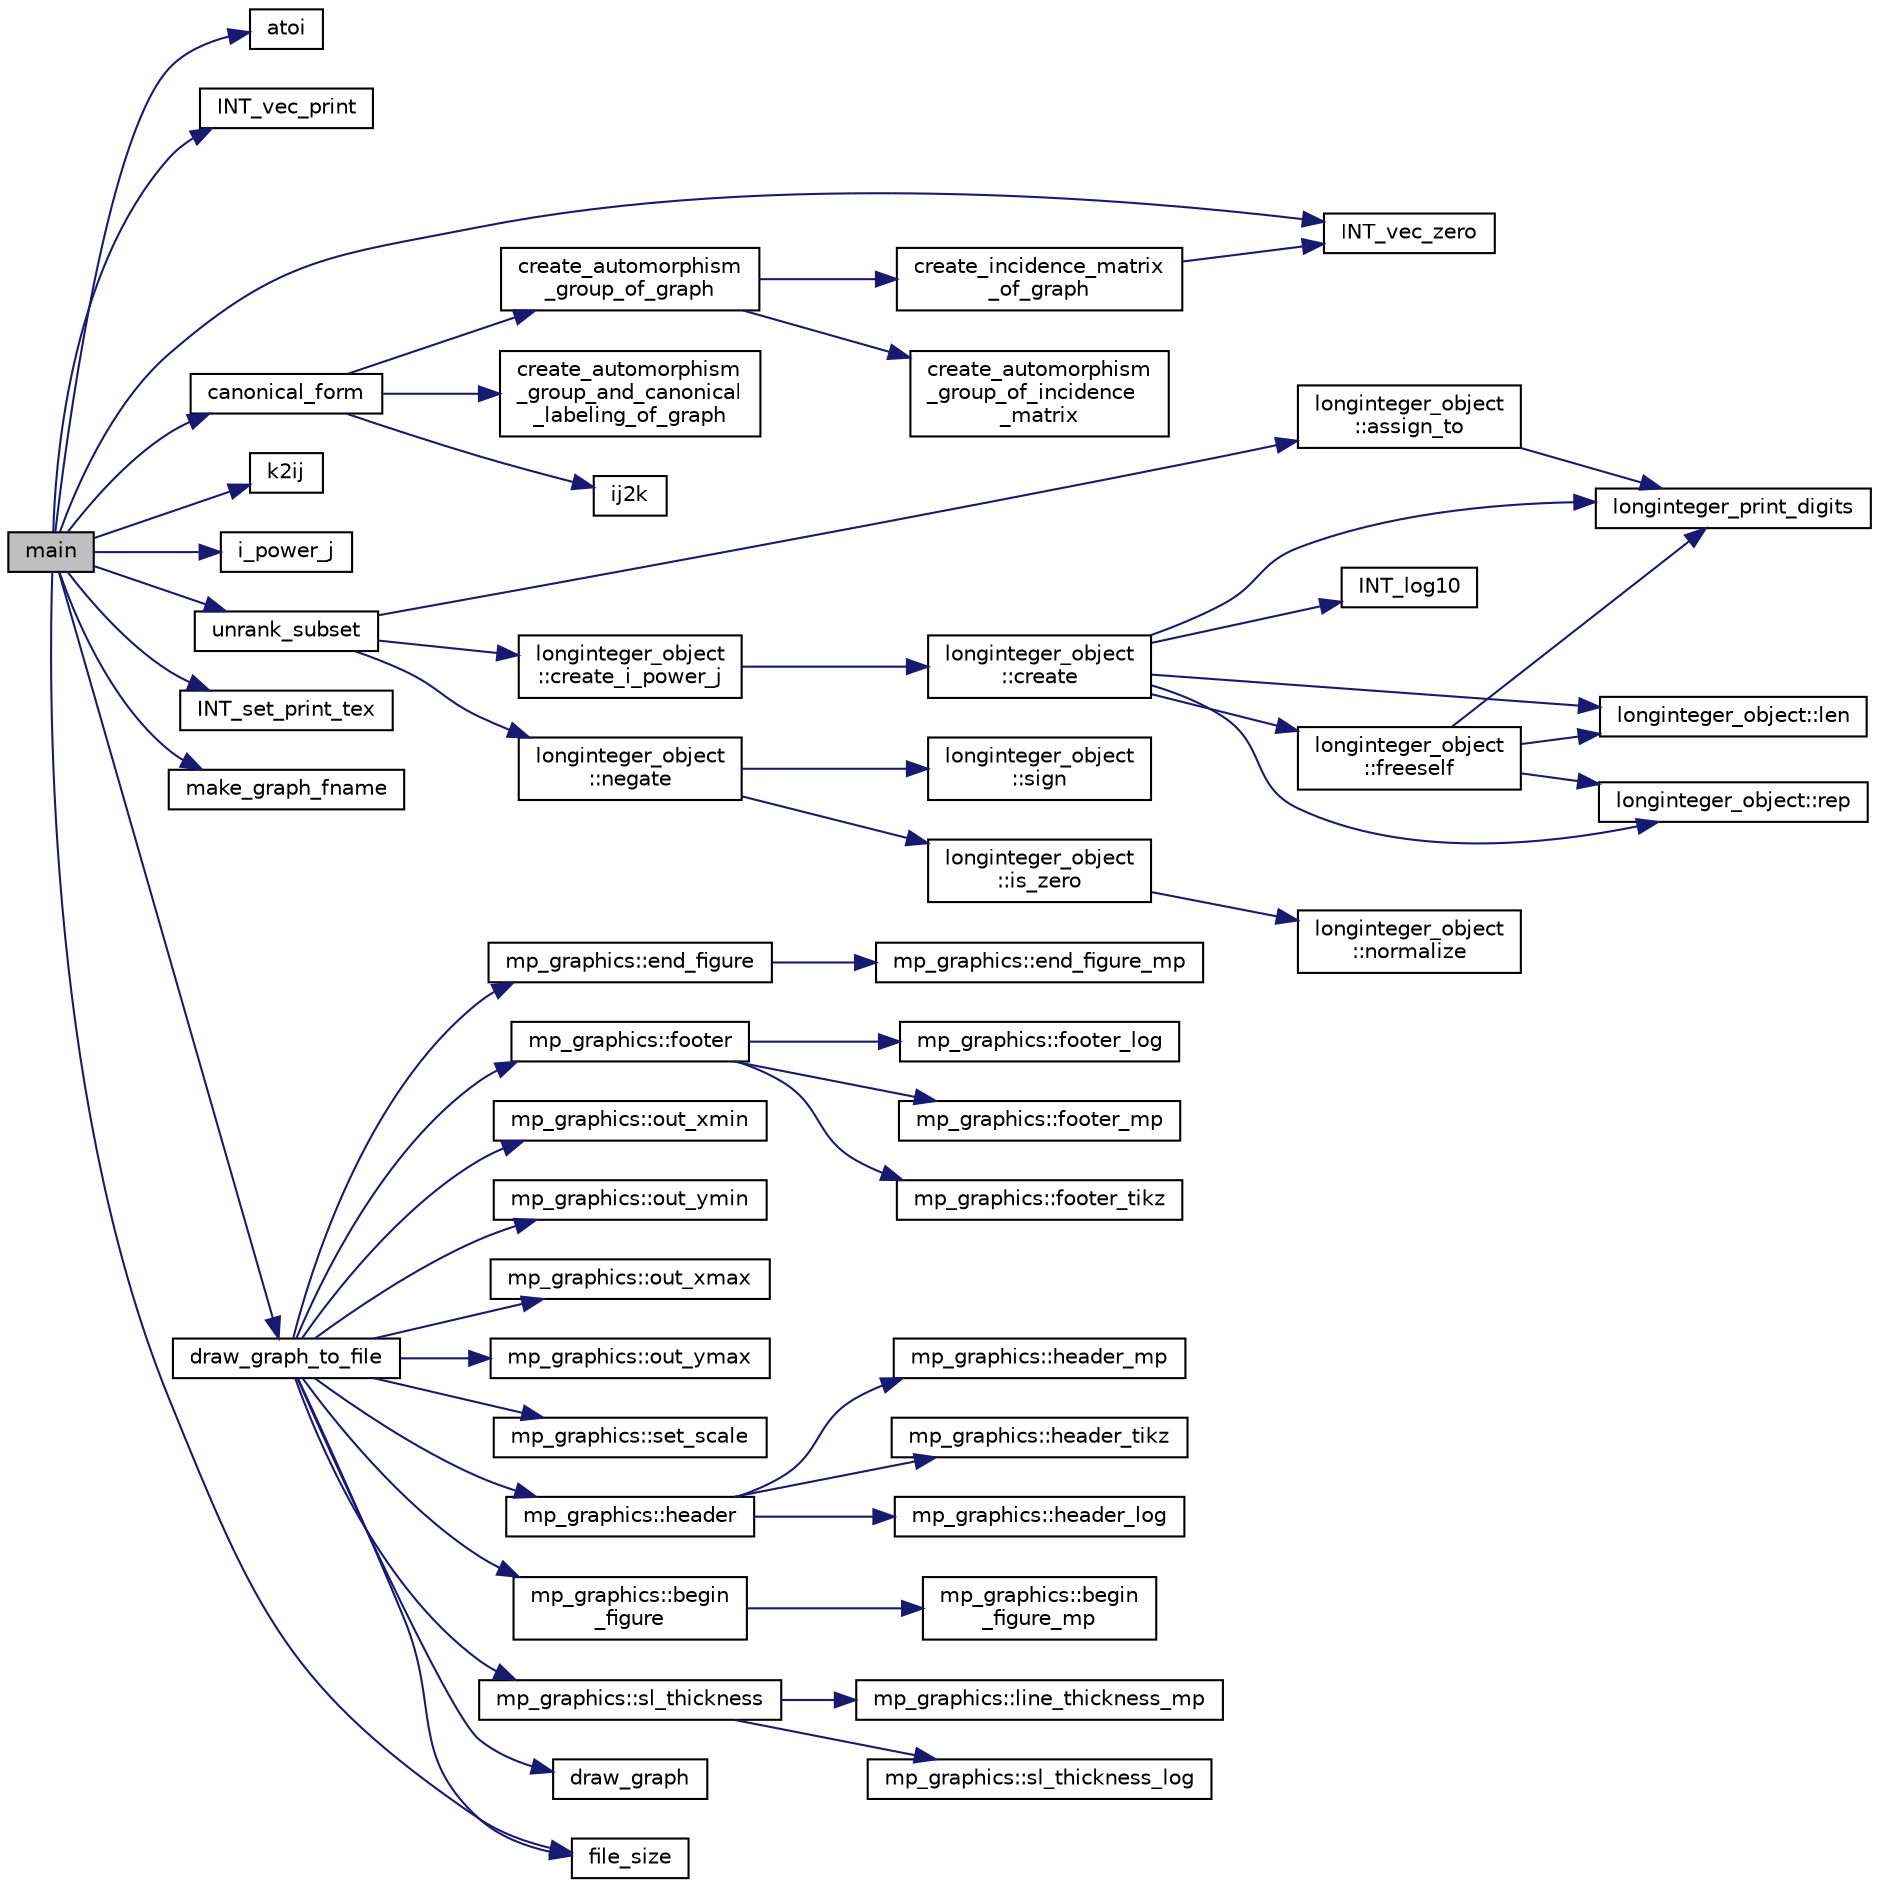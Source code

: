 digraph "main"
{
  edge [fontname="Helvetica",fontsize="10",labelfontname="Helvetica",labelfontsize="10"];
  node [fontname="Helvetica",fontsize="10",shape=record];
  rankdir="LR";
  Node34 [label="main",height=0.2,width=0.4,color="black", fillcolor="grey75", style="filled", fontcolor="black"];
  Node34 -> Node35 [color="midnightblue",fontsize="10",style="solid",fontname="Helvetica"];
  Node35 [label="atoi",height=0.2,width=0.4,color="black", fillcolor="white", style="filled",URL="$d9/d60/discreta_8h.html#ad0ac71cbcb495289e474437d6b7d7fac"];
  Node34 -> Node36 [color="midnightblue",fontsize="10",style="solid",fontname="Helvetica"];
  Node36 [label="INT_vec_print",height=0.2,width=0.4,color="black", fillcolor="white", style="filled",URL="$df/dbf/sajeeb_8_c.html#a79a5901af0b47dd0d694109543c027fe"];
  Node34 -> Node37 [color="midnightblue",fontsize="10",style="solid",fontname="Helvetica"];
  Node37 [label="INT_vec_zero",height=0.2,width=0.4,color="black", fillcolor="white", style="filled",URL="$df/dbf/sajeeb_8_c.html#aa8c9c7977203577026080f546fe4980f"];
  Node34 -> Node38 [color="midnightblue",fontsize="10",style="solid",fontname="Helvetica"];
  Node38 [label="k2ij",height=0.2,width=0.4,color="black", fillcolor="white", style="filled",URL="$df/dbf/sajeeb_8_c.html#a94379148acec1c2aeedad1903aa0756a"];
  Node34 -> Node39 [color="midnightblue",fontsize="10",style="solid",fontname="Helvetica"];
  Node39 [label="canonical_form",height=0.2,width=0.4,color="black", fillcolor="white", style="filled",URL="$df/d70/apps_2combinatorics_2nauty_8_c.html#a10dfaf42b6fbfd957f702a797af64457"];
  Node39 -> Node40 [color="midnightblue",fontsize="10",style="solid",fontname="Helvetica"];
  Node40 [label="create_automorphism\l_group_and_canonical\l_labeling_of_graph",height=0.2,width=0.4,color="black", fillcolor="white", style="filled",URL="$d5/d90/action__global_8_c.html#aa18c7217ecb245bf26dd9599241fd415"];
  Node39 -> Node41 [color="midnightblue",fontsize="10",style="solid",fontname="Helvetica"];
  Node41 [label="ij2k",height=0.2,width=0.4,color="black", fillcolor="white", style="filled",URL="$df/dbf/sajeeb_8_c.html#a68a0fe85ad4b80a9220cb33f9c4c0042"];
  Node39 -> Node42 [color="midnightblue",fontsize="10",style="solid",fontname="Helvetica"];
  Node42 [label="create_automorphism\l_group_of_graph",height=0.2,width=0.4,color="black", fillcolor="white", style="filled",URL="$d5/d90/action__global_8_c.html#a7b41a54fbadf9f29d8bcb291d849ceae"];
  Node42 -> Node43 [color="midnightblue",fontsize="10",style="solid",fontname="Helvetica"];
  Node43 [label="create_incidence_matrix\l_of_graph",height=0.2,width=0.4,color="black", fillcolor="white", style="filled",URL="$d5/d90/action__global_8_c.html#af2bea5e561ad8cbbc2ba2ae332b2fdf6"];
  Node43 -> Node37 [color="midnightblue",fontsize="10",style="solid",fontname="Helvetica"];
  Node42 -> Node44 [color="midnightblue",fontsize="10",style="solid",fontname="Helvetica"];
  Node44 [label="create_automorphism\l_group_of_incidence\l_matrix",height=0.2,width=0.4,color="black", fillcolor="white", style="filled",URL="$d5/d90/action__global_8_c.html#ad2cce64aa207f848e71c9fe51b41a9ff"];
  Node34 -> Node45 [color="midnightblue",fontsize="10",style="solid",fontname="Helvetica"];
  Node45 [label="i_power_j",height=0.2,width=0.4,color="black", fillcolor="white", style="filled",URL="$de/dc5/algebra__and__number__theory_8h.html#a39b321523e8957d701618bb5cac542b5"];
  Node34 -> Node46 [color="midnightblue",fontsize="10",style="solid",fontname="Helvetica"];
  Node46 [label="unrank_subset",height=0.2,width=0.4,color="black", fillcolor="white", style="filled",URL="$de/ded/test2_8_c.html#a6e62c789be7f7dbbd6b92e0bd4d23fb6"];
  Node46 -> Node47 [color="midnightblue",fontsize="10",style="solid",fontname="Helvetica"];
  Node47 [label="longinteger_object\l::assign_to",height=0.2,width=0.4,color="black", fillcolor="white", style="filled",URL="$dd/d7e/classlonginteger__object.html#a891b9d0947bfce181245ab5cffe9482a"];
  Node47 -> Node48 [color="midnightblue",fontsize="10",style="solid",fontname="Helvetica"];
  Node48 [label="longinteger_print_digits",height=0.2,width=0.4,color="black", fillcolor="white", style="filled",URL="$de/dc5/algebra__and__number__theory_8h.html#ac2bac7b12f5b6440b8dad275cd7a157d"];
  Node46 -> Node49 [color="midnightblue",fontsize="10",style="solid",fontname="Helvetica"];
  Node49 [label="longinteger_object\l::create_i_power_j",height=0.2,width=0.4,color="black", fillcolor="white", style="filled",URL="$dd/d7e/classlonginteger__object.html#abd7f646a9077ab9a8c2754c221ae8e2a"];
  Node49 -> Node50 [color="midnightblue",fontsize="10",style="solid",fontname="Helvetica"];
  Node50 [label="longinteger_object\l::create",height=0.2,width=0.4,color="black", fillcolor="white", style="filled",URL="$dd/d7e/classlonginteger__object.html#a95d2eebc60849c3963a49298b1f498c2"];
  Node50 -> Node51 [color="midnightblue",fontsize="10",style="solid",fontname="Helvetica"];
  Node51 [label="longinteger_object\l::freeself",height=0.2,width=0.4,color="black", fillcolor="white", style="filled",URL="$dd/d7e/classlonginteger__object.html#a06450f8c4795d81da6d680830ef958a1"];
  Node51 -> Node48 [color="midnightblue",fontsize="10",style="solid",fontname="Helvetica"];
  Node51 -> Node52 [color="midnightblue",fontsize="10",style="solid",fontname="Helvetica"];
  Node52 [label="longinteger_object::rep",height=0.2,width=0.4,color="black", fillcolor="white", style="filled",URL="$dd/d7e/classlonginteger__object.html#a3ecaf12738cc721d281c416503f241e2"];
  Node51 -> Node53 [color="midnightblue",fontsize="10",style="solid",fontname="Helvetica"];
  Node53 [label="longinteger_object::len",height=0.2,width=0.4,color="black", fillcolor="white", style="filled",URL="$dd/d7e/classlonginteger__object.html#a0bfeae35be8a6fd44ed7f76413596ab1"];
  Node50 -> Node54 [color="midnightblue",fontsize="10",style="solid",fontname="Helvetica"];
  Node54 [label="INT_log10",height=0.2,width=0.4,color="black", fillcolor="white", style="filled",URL="$de/dc5/algebra__and__number__theory_8h.html#a98bc0a6c562370a355165d2538dac250"];
  Node50 -> Node48 [color="midnightblue",fontsize="10",style="solid",fontname="Helvetica"];
  Node50 -> Node52 [color="midnightblue",fontsize="10",style="solid",fontname="Helvetica"];
  Node50 -> Node53 [color="midnightblue",fontsize="10",style="solid",fontname="Helvetica"];
  Node46 -> Node55 [color="midnightblue",fontsize="10",style="solid",fontname="Helvetica"];
  Node55 [label="longinteger_object\l::negate",height=0.2,width=0.4,color="black", fillcolor="white", style="filled",URL="$dd/d7e/classlonginteger__object.html#aa2305cd4d3ee6e462c70c40acc61a6af"];
  Node55 -> Node56 [color="midnightblue",fontsize="10",style="solid",fontname="Helvetica"];
  Node56 [label="longinteger_object\l::is_zero",height=0.2,width=0.4,color="black", fillcolor="white", style="filled",URL="$dd/d7e/classlonginteger__object.html#a0946732d08e5180a00480f4c40667101"];
  Node56 -> Node57 [color="midnightblue",fontsize="10",style="solid",fontname="Helvetica"];
  Node57 [label="longinteger_object\l::normalize",height=0.2,width=0.4,color="black", fillcolor="white", style="filled",URL="$dd/d7e/classlonginteger__object.html#ae27040d862a5624e98fc9582daa889ee"];
  Node55 -> Node58 [color="midnightblue",fontsize="10",style="solid",fontname="Helvetica"];
  Node58 [label="longinteger_object\l::sign",height=0.2,width=0.4,color="black", fillcolor="white", style="filled",URL="$dd/d7e/classlonginteger__object.html#ab69549d0bd669e44d776f14ab1a0a344"];
  Node34 -> Node59 [color="midnightblue",fontsize="10",style="solid",fontname="Helvetica"];
  Node59 [label="INT_set_print_tex",height=0.2,width=0.4,color="black", fillcolor="white", style="filled",URL="$d5/db4/io__and__os_8h.html#adad0666de5d38c0caa4769f9f4756c0b"];
  Node34 -> Node60 [color="midnightblue",fontsize="10",style="solid",fontname="Helvetica"];
  Node60 [label="make_graph_fname",height=0.2,width=0.4,color="black", fillcolor="white", style="filled",URL="$df/d70/apps_2combinatorics_2nauty_8_c.html#a1af24683536770c91869ef9785e99c68"];
  Node34 -> Node61 [color="midnightblue",fontsize="10",style="solid",fontname="Helvetica"];
  Node61 [label="draw_graph_to_file",height=0.2,width=0.4,color="black", fillcolor="white", style="filled",URL="$df/d70/apps_2combinatorics_2nauty_8_c.html#a7fdbfdd350aa2be773e04a496e2efe31"];
  Node61 -> Node62 [color="midnightblue",fontsize="10",style="solid",fontname="Helvetica"];
  Node62 [label="mp_graphics::out_xmin",height=0.2,width=0.4,color="black", fillcolor="white", style="filled",URL="$da/d2c/classmp__graphics.html#a565bfb3987a4e246e3fd61d15c714ee7"];
  Node61 -> Node63 [color="midnightblue",fontsize="10",style="solid",fontname="Helvetica"];
  Node63 [label="mp_graphics::out_ymin",height=0.2,width=0.4,color="black", fillcolor="white", style="filled",URL="$da/d2c/classmp__graphics.html#a01d97c3ec8360a3c2244aa895e2b9c9e"];
  Node61 -> Node64 [color="midnightblue",fontsize="10",style="solid",fontname="Helvetica"];
  Node64 [label="mp_graphics::out_xmax",height=0.2,width=0.4,color="black", fillcolor="white", style="filled",URL="$da/d2c/classmp__graphics.html#af0f66267f65077db72afeb0ce0b8df31"];
  Node61 -> Node65 [color="midnightblue",fontsize="10",style="solid",fontname="Helvetica"];
  Node65 [label="mp_graphics::out_ymax",height=0.2,width=0.4,color="black", fillcolor="white", style="filled",URL="$da/d2c/classmp__graphics.html#a16d4b00f27d431c20c08840b6043cc7f"];
  Node61 -> Node66 [color="midnightblue",fontsize="10",style="solid",fontname="Helvetica"];
  Node66 [label="mp_graphics::set_scale",height=0.2,width=0.4,color="black", fillcolor="white", style="filled",URL="$da/d2c/classmp__graphics.html#a432c2c061c21c23230a57511e5f8dac4"];
  Node61 -> Node67 [color="midnightblue",fontsize="10",style="solid",fontname="Helvetica"];
  Node67 [label="mp_graphics::header",height=0.2,width=0.4,color="black", fillcolor="white", style="filled",URL="$da/d2c/classmp__graphics.html#ad500b1cac8c75bf8a2f2ac78938c4e30"];
  Node67 -> Node68 [color="midnightblue",fontsize="10",style="solid",fontname="Helvetica"];
  Node68 [label="mp_graphics::header_log",height=0.2,width=0.4,color="black", fillcolor="white", style="filled",URL="$da/d2c/classmp__graphics.html#a001ad397d28bb3032a3201aac0896ce8"];
  Node67 -> Node69 [color="midnightblue",fontsize="10",style="solid",fontname="Helvetica"];
  Node69 [label="mp_graphics::header_mp",height=0.2,width=0.4,color="black", fillcolor="white", style="filled",URL="$da/d2c/classmp__graphics.html#ad08252e9be57fd9d484a80a1c3602969"];
  Node67 -> Node70 [color="midnightblue",fontsize="10",style="solid",fontname="Helvetica"];
  Node70 [label="mp_graphics::header_tikz",height=0.2,width=0.4,color="black", fillcolor="white", style="filled",URL="$da/d2c/classmp__graphics.html#a89a5fbf0e495443260399c1b6b3bb320"];
  Node61 -> Node71 [color="midnightblue",fontsize="10",style="solid",fontname="Helvetica"];
  Node71 [label="mp_graphics::begin\l_figure",height=0.2,width=0.4,color="black", fillcolor="white", style="filled",URL="$da/d2c/classmp__graphics.html#a5755257d778fb161984a756d0ad9c600"];
  Node71 -> Node72 [color="midnightblue",fontsize="10",style="solid",fontname="Helvetica"];
  Node72 [label="mp_graphics::begin\l_figure_mp",height=0.2,width=0.4,color="black", fillcolor="white", style="filled",URL="$da/d2c/classmp__graphics.html#aab98691d8a4a65a5ac8ed06e8f71c640"];
  Node61 -> Node73 [color="midnightblue",fontsize="10",style="solid",fontname="Helvetica"];
  Node73 [label="mp_graphics::sl_thickness",height=0.2,width=0.4,color="black", fillcolor="white", style="filled",URL="$da/d2c/classmp__graphics.html#ac409a4e038d93b57dc977ceb3259e850"];
  Node73 -> Node74 [color="midnightblue",fontsize="10",style="solid",fontname="Helvetica"];
  Node74 [label="mp_graphics::line_thickness_mp",height=0.2,width=0.4,color="black", fillcolor="white", style="filled",URL="$da/d2c/classmp__graphics.html#ada686670b0e5c358f58c30b554822010"];
  Node73 -> Node75 [color="midnightblue",fontsize="10",style="solid",fontname="Helvetica"];
  Node75 [label="mp_graphics::sl_thickness_log",height=0.2,width=0.4,color="black", fillcolor="white", style="filled",URL="$da/d2c/classmp__graphics.html#a3356cadbf9e1ae81ae353c4014d5590a"];
  Node61 -> Node76 [color="midnightblue",fontsize="10",style="solid",fontname="Helvetica"];
  Node76 [label="draw_graph",height=0.2,width=0.4,color="black", fillcolor="white", style="filled",URL="$d4/da5/draw__graph_8_c.html#a20921d466bca8df97a81aaaa403fa8ea"];
  Node61 -> Node77 [color="midnightblue",fontsize="10",style="solid",fontname="Helvetica"];
  Node77 [label="mp_graphics::end_figure",height=0.2,width=0.4,color="black", fillcolor="white", style="filled",URL="$da/d2c/classmp__graphics.html#af7e758a9c83d809d033e1d18752d2925"];
  Node77 -> Node78 [color="midnightblue",fontsize="10",style="solid",fontname="Helvetica"];
  Node78 [label="mp_graphics::end_figure_mp",height=0.2,width=0.4,color="black", fillcolor="white", style="filled",URL="$da/d2c/classmp__graphics.html#a9689888a580c69708ba1ead311f4cd26"];
  Node61 -> Node79 [color="midnightblue",fontsize="10",style="solid",fontname="Helvetica"];
  Node79 [label="mp_graphics::footer",height=0.2,width=0.4,color="black", fillcolor="white", style="filled",URL="$da/d2c/classmp__graphics.html#a20ae36e3dae7401578c7623f73419fe8"];
  Node79 -> Node80 [color="midnightblue",fontsize="10",style="solid",fontname="Helvetica"];
  Node80 [label="mp_graphics::footer_log",height=0.2,width=0.4,color="black", fillcolor="white", style="filled",URL="$da/d2c/classmp__graphics.html#a24e948667d548c41a757285e7a22c2c0"];
  Node79 -> Node81 [color="midnightblue",fontsize="10",style="solid",fontname="Helvetica"];
  Node81 [label="mp_graphics::footer_mp",height=0.2,width=0.4,color="black", fillcolor="white", style="filled",URL="$da/d2c/classmp__graphics.html#a3667f25d3a90de957ede28f7aa95ac56"];
  Node79 -> Node82 [color="midnightblue",fontsize="10",style="solid",fontname="Helvetica"];
  Node82 [label="mp_graphics::footer_tikz",height=0.2,width=0.4,color="black", fillcolor="white", style="filled",URL="$da/d2c/classmp__graphics.html#a6cd32ee52e926c056c84756d5c5a8687"];
  Node61 -> Node83 [color="midnightblue",fontsize="10",style="solid",fontname="Helvetica"];
  Node83 [label="file_size",height=0.2,width=0.4,color="black", fillcolor="white", style="filled",URL="$df/dbf/sajeeb_8_c.html#a5c37cf5785204b6e9adf647dc14d0e50"];
  Node34 -> Node83 [color="midnightblue",fontsize="10",style="solid",fontname="Helvetica"];
}
